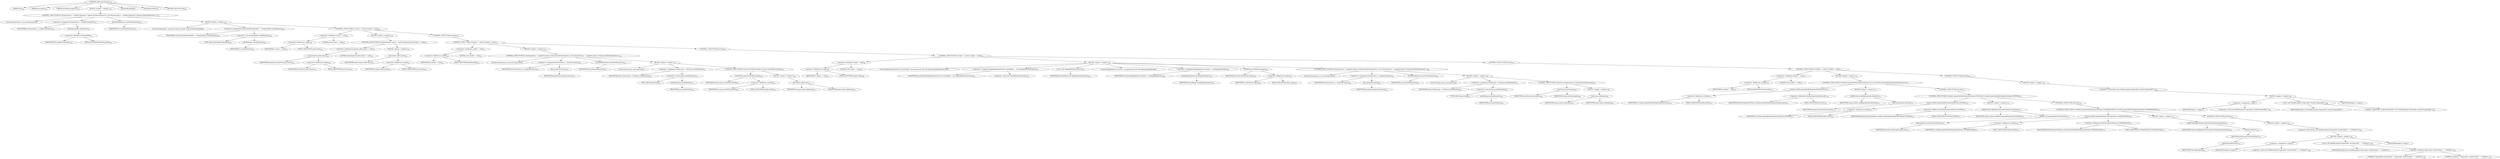digraph "addPropertyNames" {  
"755" [label = <(METHOD,addPropertyNames)<SUB>345</SUB>> ]
"95" [label = <(PARAM,this)<SUB>345</SUB>> ]
"756" [label = <(PARAM,Set names)<SUB>345</SUB>> ]
"757" [label = <(PARAM,Hashtable properties)<SUB>345</SUB>> ]
"758" [label = <(BLOCK,&lt;empty&gt;,&lt;empty&gt;)<SUB>345</SUB>> ]
"759" [label = <(CONTROL_STRUCTURE,for (Enumeration e = ptyRefs.elements(); Some(e.hasMoreElements()); ),for (Enumeration e = ptyRefs.elements(); Some(e.hasMoreElements()); ))<SUB>347</SUB>> ]
"760" [label = <(LOCAL,Enumeration e: java.util.Enumeration)> ]
"761" [label = <(&lt;operator&gt;.assignment,Enumeration e = ptyRefs.elements())<SUB>347</SUB>> ]
"762" [label = <(IDENTIFIER,e,Enumeration e = ptyRefs.elements())<SUB>347</SUB>> ]
"763" [label = <(elements,ptyRefs.elements())<SUB>347</SUB>> ]
"764" [label = <(&lt;operator&gt;.fieldAccess,this.ptyRefs)<SUB>347</SUB>> ]
"765" [label = <(IDENTIFIER,this,ptyRefs.elements())<SUB>347</SUB>> ]
"766" [label = <(FIELD_IDENTIFIER,ptyRefs,ptyRefs)<SUB>347</SUB>> ]
"767" [label = <(hasMoreElements,e.hasMoreElements())<SUB>347</SUB>> ]
"768" [label = <(IDENTIFIER,e,e.hasMoreElements())<SUB>347</SUB>> ]
"769" [label = <(BLOCK,&lt;empty&gt;,&lt;empty&gt;)<SUB>347</SUB>> ]
"770" [label = <(LOCAL,PropertyRef r: org.apache.tools.ant.types.PropertySet$PropertyRef)> ]
"771" [label = <(&lt;operator&gt;.assignment,PropertySet$PropertyRef r = (PropertyRef) e.nextElement())<SUB>348</SUB>> ]
"772" [label = <(IDENTIFIER,r,PropertySet$PropertyRef r = (PropertyRef) e.nextElement())<SUB>348</SUB>> ]
"773" [label = <(&lt;operator&gt;.cast,(PropertyRef) e.nextElement())<SUB>348</SUB>> ]
"774" [label = <(TYPE_REF,PropertyRef,PropertyRef)<SUB>348</SUB>> ]
"775" [label = <(nextElement,e.nextElement())<SUB>348</SUB>> ]
"776" [label = <(IDENTIFIER,e,e.nextElement())<SUB>348</SUB>> ]
"777" [label = <(CONTROL_STRUCTURE,if (r.name != null),if (r.name != null))<SUB>349</SUB>> ]
"778" [label = <(&lt;operator&gt;.notEquals,r.name != null)<SUB>349</SUB>> ]
"779" [label = <(&lt;operator&gt;.fieldAccess,r.name)<SUB>349</SUB>> ]
"780" [label = <(IDENTIFIER,r,r.name != null)<SUB>349</SUB>> ]
"781" [label = <(FIELD_IDENTIFIER,name,name)<SUB>349</SUB>> ]
"782" [label = <(LITERAL,null,r.name != null)<SUB>349</SUB>> ]
"783" [label = <(BLOCK,&lt;empty&gt;,&lt;empty&gt;)<SUB>349</SUB>> ]
"784" [label = <(CONTROL_STRUCTURE,if (properties.get(r.name) != null),if (properties.get(r.name) != null))<SUB>350</SUB>> ]
"785" [label = <(&lt;operator&gt;.notEquals,properties.get(r.name) != null)<SUB>350</SUB>> ]
"786" [label = <(get,properties.get(r.name))<SUB>350</SUB>> ]
"787" [label = <(IDENTIFIER,properties,properties.get(r.name))<SUB>350</SUB>> ]
"788" [label = <(&lt;operator&gt;.fieldAccess,r.name)<SUB>350</SUB>> ]
"789" [label = <(IDENTIFIER,r,properties.get(r.name))<SUB>350</SUB>> ]
"790" [label = <(FIELD_IDENTIFIER,name,name)<SUB>350</SUB>> ]
"791" [label = <(LITERAL,null,properties.get(r.name) != null)<SUB>350</SUB>> ]
"792" [label = <(BLOCK,&lt;empty&gt;,&lt;empty&gt;)<SUB>350</SUB>> ]
"793" [label = <(add,names.add(r.name))<SUB>351</SUB>> ]
"794" [label = <(IDENTIFIER,names,names.add(r.name))<SUB>351</SUB>> ]
"795" [label = <(&lt;operator&gt;.fieldAccess,r.name)<SUB>351</SUB>> ]
"796" [label = <(IDENTIFIER,r,names.add(r.name))<SUB>351</SUB>> ]
"797" [label = <(FIELD_IDENTIFIER,name,name)<SUB>351</SUB>> ]
"798" [label = <(CONTROL_STRUCTURE,else,else)<SUB>353</SUB>> ]
"799" [label = <(CONTROL_STRUCTURE,if (r.prefix != null),if (r.prefix != null))<SUB>353</SUB>> ]
"800" [label = <(&lt;operator&gt;.notEquals,r.prefix != null)<SUB>353</SUB>> ]
"801" [label = <(&lt;operator&gt;.fieldAccess,r.prefix)<SUB>353</SUB>> ]
"802" [label = <(IDENTIFIER,r,r.prefix != null)<SUB>353</SUB>> ]
"803" [label = <(FIELD_IDENTIFIER,prefix,prefix)<SUB>353</SUB>> ]
"804" [label = <(LITERAL,null,r.prefix != null)<SUB>353</SUB>> ]
"805" [label = <(BLOCK,&lt;empty&gt;,&lt;empty&gt;)<SUB>353</SUB>> ]
"806" [label = <(CONTROL_STRUCTURE,for (Enumeration p = properties.keys(); Some(p.hasMoreElements()); ),for (Enumeration p = properties.keys(); Some(p.hasMoreElements()); ))<SUB>354</SUB>> ]
"807" [label = <(LOCAL,Enumeration p: java.util.Enumeration)> ]
"808" [label = <(&lt;operator&gt;.assignment,Enumeration p = properties.keys())<SUB>354</SUB>> ]
"809" [label = <(IDENTIFIER,p,Enumeration p = properties.keys())<SUB>354</SUB>> ]
"810" [label = <(keys,properties.keys())<SUB>354</SUB>> ]
"811" [label = <(IDENTIFIER,properties,properties.keys())<SUB>354</SUB>> ]
"812" [label = <(hasMoreElements,p.hasMoreElements())<SUB>354</SUB>> ]
"813" [label = <(IDENTIFIER,p,p.hasMoreElements())<SUB>354</SUB>> ]
"814" [label = <(BLOCK,&lt;empty&gt;,&lt;empty&gt;)<SUB>354</SUB>> ]
"815" [label = <(LOCAL,String name: java.lang.String)> ]
"816" [label = <(&lt;operator&gt;.assignment,String name = (String) p.nextElement())<SUB>355</SUB>> ]
"817" [label = <(IDENTIFIER,name,String name = (String) p.nextElement())<SUB>355</SUB>> ]
"818" [label = <(&lt;operator&gt;.cast,(String) p.nextElement())<SUB>355</SUB>> ]
"819" [label = <(TYPE_REF,String,String)<SUB>355</SUB>> ]
"820" [label = <(nextElement,p.nextElement())<SUB>355</SUB>> ]
"821" [label = <(IDENTIFIER,p,p.nextElement())<SUB>355</SUB>> ]
"822" [label = <(CONTROL_STRUCTURE,if (name.startsWith(r.prefix)),if (name.startsWith(r.prefix)))<SUB>356</SUB>> ]
"823" [label = <(startsWith,name.startsWith(r.prefix))<SUB>356</SUB>> ]
"824" [label = <(IDENTIFIER,name,name.startsWith(r.prefix))<SUB>356</SUB>> ]
"825" [label = <(&lt;operator&gt;.fieldAccess,r.prefix)<SUB>356</SUB>> ]
"826" [label = <(IDENTIFIER,r,name.startsWith(r.prefix))<SUB>356</SUB>> ]
"827" [label = <(FIELD_IDENTIFIER,prefix,prefix)<SUB>356</SUB>> ]
"828" [label = <(BLOCK,&lt;empty&gt;,&lt;empty&gt;)<SUB>356</SUB>> ]
"829" [label = <(add,names.add(name))<SUB>357</SUB>> ]
"830" [label = <(IDENTIFIER,names,names.add(name))<SUB>357</SUB>> ]
"831" [label = <(IDENTIFIER,name,names.add(name))<SUB>357</SUB>> ]
"832" [label = <(CONTROL_STRUCTURE,else,else)<SUB>360</SUB>> ]
"833" [label = <(CONTROL_STRUCTURE,if (r.regex != null),if (r.regex != null))<SUB>360</SUB>> ]
"834" [label = <(&lt;operator&gt;.notEquals,r.regex != null)<SUB>360</SUB>> ]
"835" [label = <(&lt;operator&gt;.fieldAccess,r.regex)<SUB>360</SUB>> ]
"836" [label = <(IDENTIFIER,r,r.regex != null)<SUB>360</SUB>> ]
"837" [label = <(FIELD_IDENTIFIER,regex,regex)<SUB>360</SUB>> ]
"838" [label = <(LITERAL,null,r.regex != null)<SUB>360</SUB>> ]
"839" [label = <(BLOCK,&lt;empty&gt;,&lt;empty&gt;)<SUB>360</SUB>> ]
"93" [label = <(LOCAL,RegexpMatcherFactory matchMaker: org.apache.tools.ant.util.regexp.RegexpMatcherFactory)> ]
"840" [label = <(&lt;operator&gt;.assignment,RegexpMatcherFactory matchMaker = new RegexpMatcherFactory())<SUB>361</SUB>> ]
"841" [label = <(IDENTIFIER,matchMaker,RegexpMatcherFactory matchMaker = new RegexpMatcherFactory())<SUB>361</SUB>> ]
"842" [label = <(&lt;operator&gt;.alloc,new RegexpMatcherFactory())<SUB>361</SUB>> ]
"843" [label = <(&lt;init&gt;,new RegexpMatcherFactory())<SUB>361</SUB>> ]
"92" [label = <(IDENTIFIER,matchMaker,new RegexpMatcherFactory())<SUB>361</SUB>> ]
"844" [label = <(LOCAL,RegexpMatcher matcher: org.apache.tools.ant.util.regexp.RegexpMatcher)> ]
"845" [label = <(&lt;operator&gt;.assignment,RegexpMatcher matcher = newRegexpMatcher())<SUB>362</SUB>> ]
"846" [label = <(IDENTIFIER,matcher,RegexpMatcher matcher = newRegexpMatcher())<SUB>362</SUB>> ]
"847" [label = <(newRegexpMatcher,newRegexpMatcher())<SUB>362</SUB>> ]
"848" [label = <(IDENTIFIER,matchMaker,newRegexpMatcher())<SUB>362</SUB>> ]
"849" [label = <(setPattern,setPattern(r.regex))<SUB>363</SUB>> ]
"850" [label = <(IDENTIFIER,matcher,setPattern(r.regex))<SUB>363</SUB>> ]
"851" [label = <(&lt;operator&gt;.fieldAccess,r.regex)<SUB>363</SUB>> ]
"852" [label = <(IDENTIFIER,r,setPattern(r.regex))<SUB>363</SUB>> ]
"853" [label = <(FIELD_IDENTIFIER,regex,regex)<SUB>363</SUB>> ]
"854" [label = <(CONTROL_STRUCTURE,for (Enumeration p = properties.keys(); Some(p.hasMoreElements()); ),for (Enumeration p = properties.keys(); Some(p.hasMoreElements()); ))<SUB>364</SUB>> ]
"855" [label = <(LOCAL,Enumeration p: java.util.Enumeration)> ]
"856" [label = <(&lt;operator&gt;.assignment,Enumeration p = properties.keys())<SUB>364</SUB>> ]
"857" [label = <(IDENTIFIER,p,Enumeration p = properties.keys())<SUB>364</SUB>> ]
"858" [label = <(keys,properties.keys())<SUB>364</SUB>> ]
"859" [label = <(IDENTIFIER,properties,properties.keys())<SUB>364</SUB>> ]
"860" [label = <(hasMoreElements,p.hasMoreElements())<SUB>364</SUB>> ]
"861" [label = <(IDENTIFIER,p,p.hasMoreElements())<SUB>364</SUB>> ]
"862" [label = <(BLOCK,&lt;empty&gt;,&lt;empty&gt;)<SUB>364</SUB>> ]
"863" [label = <(LOCAL,String name: java.lang.String)> ]
"864" [label = <(&lt;operator&gt;.assignment,String name = (String) p.nextElement())<SUB>365</SUB>> ]
"865" [label = <(IDENTIFIER,name,String name = (String) p.nextElement())<SUB>365</SUB>> ]
"866" [label = <(&lt;operator&gt;.cast,(String) p.nextElement())<SUB>365</SUB>> ]
"867" [label = <(TYPE_REF,String,String)<SUB>365</SUB>> ]
"868" [label = <(nextElement,p.nextElement())<SUB>365</SUB>> ]
"869" [label = <(IDENTIFIER,p,p.nextElement())<SUB>365</SUB>> ]
"870" [label = <(CONTROL_STRUCTURE,if (matcher.matches(name)),if (matcher.matches(name)))<SUB>366</SUB>> ]
"871" [label = <(matches,matches(name))<SUB>366</SUB>> ]
"872" [label = <(IDENTIFIER,matcher,matches(name))<SUB>366</SUB>> ]
"873" [label = <(IDENTIFIER,name,matches(name))<SUB>366</SUB>> ]
"874" [label = <(BLOCK,&lt;empty&gt;,&lt;empty&gt;)<SUB>366</SUB>> ]
"875" [label = <(add,names.add(name))<SUB>367</SUB>> ]
"876" [label = <(IDENTIFIER,names,names.add(name))<SUB>367</SUB>> ]
"877" [label = <(IDENTIFIER,name,names.add(name))<SUB>367</SUB>> ]
"878" [label = <(CONTROL_STRUCTURE,else,else)<SUB>370</SUB>> ]
"879" [label = <(CONTROL_STRUCTURE,if (r.builtin != null),if (r.builtin != null))<SUB>370</SUB>> ]
"880" [label = <(&lt;operator&gt;.notEquals,r.builtin != null)<SUB>370</SUB>> ]
"881" [label = <(&lt;operator&gt;.fieldAccess,r.builtin)<SUB>370</SUB>> ]
"882" [label = <(IDENTIFIER,r,r.builtin != null)<SUB>370</SUB>> ]
"883" [label = <(FIELD_IDENTIFIER,builtin,builtin)<SUB>370</SUB>> ]
"884" [label = <(LITERAL,null,r.builtin != null)<SUB>370</SUB>> ]
"885" [label = <(BLOCK,&lt;empty&gt;,&lt;empty&gt;)<SUB>370</SUB>> ]
"886" [label = <(CONTROL_STRUCTURE,if (r.builtin.equals(BuiltinPropertySetName.ALL)),if (r.builtin.equals(BuiltinPropertySetName.ALL)))<SUB>372</SUB>> ]
"887" [label = <(equals,r.builtin.equals(BuiltinPropertySetName.ALL))<SUB>372</SUB>> ]
"888" [label = <(&lt;operator&gt;.fieldAccess,r.builtin)<SUB>372</SUB>> ]
"889" [label = <(IDENTIFIER,r,r.builtin.equals(BuiltinPropertySetName.ALL))<SUB>372</SUB>> ]
"890" [label = <(FIELD_IDENTIFIER,builtin,builtin)<SUB>372</SUB>> ]
"891" [label = <(&lt;operator&gt;.fieldAccess,BuiltinPropertySetName.ALL)<SUB>372</SUB>> ]
"892" [label = <(IDENTIFIER,BuiltinPropertySetName,r.builtin.equals(BuiltinPropertySetName.ALL))<SUB>372</SUB>> ]
"893" [label = <(FIELD_IDENTIFIER,ALL,ALL)<SUB>372</SUB>> ]
"894" [label = <(BLOCK,&lt;empty&gt;,&lt;empty&gt;)<SUB>372</SUB>> ]
"895" [label = <(addAll,names.addAll(properties.keySet()))<SUB>373</SUB>> ]
"896" [label = <(IDENTIFIER,names,names.addAll(properties.keySet()))<SUB>373</SUB>> ]
"897" [label = <(keySet,properties.keySet())<SUB>373</SUB>> ]
"898" [label = <(IDENTIFIER,properties,properties.keySet())<SUB>373</SUB>> ]
"899" [label = <(CONTROL_STRUCTURE,else,else)<SUB>374</SUB>> ]
"900" [label = <(CONTROL_STRUCTURE,if (r.builtin.equals(BuiltinPropertySetName.SYSTEM)),if (r.builtin.equals(BuiltinPropertySetName.SYSTEM)))<SUB>374</SUB>> ]
"901" [label = <(equals,r.builtin.equals(BuiltinPropertySetName.SYSTEM))<SUB>374</SUB>> ]
"902" [label = <(&lt;operator&gt;.fieldAccess,r.builtin)<SUB>374</SUB>> ]
"903" [label = <(IDENTIFIER,r,r.builtin.equals(BuiltinPropertySetName.SYSTEM))<SUB>374</SUB>> ]
"904" [label = <(FIELD_IDENTIFIER,builtin,builtin)<SUB>374</SUB>> ]
"905" [label = <(&lt;operator&gt;.fieldAccess,BuiltinPropertySetName.SYSTEM)<SUB>374</SUB>> ]
"906" [label = <(IDENTIFIER,BuiltinPropertySetName,r.builtin.equals(BuiltinPropertySetName.SYSTEM))<SUB>374</SUB>> ]
"907" [label = <(FIELD_IDENTIFIER,SYSTEM,SYSTEM)<SUB>374</SUB>> ]
"908" [label = <(BLOCK,&lt;empty&gt;,&lt;empty&gt;)<SUB>374</SUB>> ]
"909" [label = <(addAll,names.addAll(System.getProperties().keySet()))<SUB>375</SUB>> ]
"910" [label = <(IDENTIFIER,names,names.addAll(System.getProperties().keySet()))<SUB>375</SUB>> ]
"911" [label = <(keySet,System.getProperties().keySet())<SUB>375</SUB>> ]
"912" [label = <(getProperties,System.getProperties())<SUB>375</SUB>> ]
"913" [label = <(IDENTIFIER,System,System.getProperties())<SUB>375</SUB>> ]
"914" [label = <(CONTROL_STRUCTURE,else,else)<SUB>376</SUB>> ]
"915" [label = <(CONTROL_STRUCTURE,if (r.builtin.equals(BuiltinPropertySetName.COMMANDLINE)),if (r.builtin.equals(BuiltinPropertySetName.COMMANDLINE)))<SUB>376</SUB>> ]
"916" [label = <(equals,r.builtin.equals(BuiltinPropertySetName.COMMANDLINE))<SUB>376</SUB>> ]
"917" [label = <(&lt;operator&gt;.fieldAccess,r.builtin)<SUB>376</SUB>> ]
"918" [label = <(IDENTIFIER,r,r.builtin.equals(BuiltinPropertySetName.COMMANDLINE))<SUB>376</SUB>> ]
"919" [label = <(FIELD_IDENTIFIER,builtin,builtin)<SUB>376</SUB>> ]
"920" [label = <(&lt;operator&gt;.fieldAccess,BuiltinPropertySetName.COMMANDLINE)<SUB>376</SUB>> ]
"921" [label = <(IDENTIFIER,BuiltinPropertySetName,r.builtin.equals(BuiltinPropertySetName.COMMANDLINE))<SUB>376</SUB>> ]
"922" [label = <(FIELD_IDENTIFIER,COMMANDLINE,COMMANDLINE)<SUB>377</SUB>> ]
"923" [label = <(BLOCK,&lt;empty&gt;,&lt;empty&gt;)<SUB>377</SUB>> ]
"924" [label = <(addAll,addAll(getProject().getUserProperties().keySet()))<SUB>378</SUB>> ]
"925" [label = <(IDENTIFIER,names,addAll(getProject().getUserProperties().keySet()))<SUB>378</SUB>> ]
"926" [label = <(keySet,keySet())<SUB>378</SUB>> ]
"927" [label = <(getUserProperties,getUserProperties())<SUB>378</SUB>> ]
"928" [label = <(getProject,getProject())<SUB>378</SUB>> ]
"94" [label = <(IDENTIFIER,this,getProject())<SUB>378</SUB>> ]
"929" [label = <(CONTROL_STRUCTURE,else,else)<SUB>379</SUB>> ]
"930" [label = <(BLOCK,&lt;empty&gt;,&lt;empty&gt;)<SUB>379</SUB>> ]
"931" [label = <(&lt;operator&gt;.throw,throw new BuildException(&quot;Impossible: Invalid builtin &quot; + &quot;attribute!&quot;);)<SUB>380</SUB>> ]
"932" [label = <(BLOCK,&lt;empty&gt;,&lt;empty&gt;)<SUB>380</SUB>> ]
"933" [label = <(&lt;operator&gt;.assignment,&lt;empty&gt;)> ]
"934" [label = <(IDENTIFIER,$obj16,&lt;empty&gt;)> ]
"935" [label = <(&lt;operator&gt;.alloc,new BuildException(&quot;Impossible: Invalid builtin &quot; + &quot;attribute!&quot;))<SUB>380</SUB>> ]
"936" [label = <(&lt;init&gt;,new BuildException(&quot;Impossible: Invalid builtin &quot; + &quot;attribute!&quot;))<SUB>380</SUB>> ]
"937" [label = <(IDENTIFIER,$obj16,new BuildException(&quot;Impossible: Invalid builtin &quot; + &quot;attribute!&quot;))> ]
"938" [label = <(&lt;operator&gt;.addition,&quot;Impossible: Invalid builtin &quot; + &quot;attribute!&quot;)<SUB>380</SUB>> ]
"939" [label = <(LITERAL,&quot;Impossible: Invalid builtin &quot;,&quot;Impossible: Invalid builtin &quot; + &quot;attribute!&quot;)<SUB>380</SUB>> ]
"940" [label = <(LITERAL,&quot;attribute!&quot;,&quot;Impossible: Invalid builtin &quot; + &quot;attribute!&quot;)<SUB>381</SUB>> ]
"941" [label = <(IDENTIFIER,$obj16,&lt;empty&gt;)> ]
"942" [label = <(CONTROL_STRUCTURE,else,else)<SUB>383</SUB>> ]
"943" [label = <(BLOCK,&lt;empty&gt;,&lt;empty&gt;)<SUB>383</SUB>> ]
"944" [label = <(&lt;operator&gt;.throw,throw new BuildException(&quot;Impossible: Invalid PropertyRef!&quot;);)<SUB>384</SUB>> ]
"945" [label = <(BLOCK,&lt;empty&gt;,&lt;empty&gt;)<SUB>384</SUB>> ]
"946" [label = <(&lt;operator&gt;.assignment,&lt;empty&gt;)> ]
"947" [label = <(IDENTIFIER,$obj17,&lt;empty&gt;)> ]
"948" [label = <(&lt;operator&gt;.alloc,new BuildException(&quot;Impossible: Invalid PropertyRef!&quot;))<SUB>384</SUB>> ]
"949" [label = <(&lt;init&gt;,new BuildException(&quot;Impossible: Invalid PropertyRef!&quot;))<SUB>384</SUB>> ]
"950" [label = <(IDENTIFIER,$obj17,new BuildException(&quot;Impossible: Invalid PropertyRef!&quot;))> ]
"951" [label = <(LITERAL,&quot;Impossible: Invalid PropertyRef!&quot;,new BuildException(&quot;Impossible: Invalid PropertyRef!&quot;))<SUB>384</SUB>> ]
"952" [label = <(IDENTIFIER,$obj17,&lt;empty&gt;)> ]
"953" [label = <(MODIFIER,PRIVATE)> ]
"954" [label = <(MODIFIER,VIRTUAL)> ]
"955" [label = <(METHOD_RETURN,void)<SUB>345</SUB>> ]
  "755" -> "95" 
  "755" -> "756" 
  "755" -> "757" 
  "755" -> "758" 
  "755" -> "953" 
  "755" -> "954" 
  "755" -> "955" 
  "758" -> "759" 
  "759" -> "760" 
  "759" -> "761" 
  "759" -> "767" 
  "759" -> "769" 
  "761" -> "762" 
  "761" -> "763" 
  "763" -> "764" 
  "764" -> "765" 
  "764" -> "766" 
  "767" -> "768" 
  "769" -> "770" 
  "769" -> "771" 
  "769" -> "777" 
  "771" -> "772" 
  "771" -> "773" 
  "773" -> "774" 
  "773" -> "775" 
  "775" -> "776" 
  "777" -> "778" 
  "777" -> "783" 
  "777" -> "798" 
  "778" -> "779" 
  "778" -> "782" 
  "779" -> "780" 
  "779" -> "781" 
  "783" -> "784" 
  "784" -> "785" 
  "784" -> "792" 
  "785" -> "786" 
  "785" -> "791" 
  "786" -> "787" 
  "786" -> "788" 
  "788" -> "789" 
  "788" -> "790" 
  "792" -> "793" 
  "793" -> "794" 
  "793" -> "795" 
  "795" -> "796" 
  "795" -> "797" 
  "798" -> "799" 
  "799" -> "800" 
  "799" -> "805" 
  "799" -> "832" 
  "800" -> "801" 
  "800" -> "804" 
  "801" -> "802" 
  "801" -> "803" 
  "805" -> "806" 
  "806" -> "807" 
  "806" -> "808" 
  "806" -> "812" 
  "806" -> "814" 
  "808" -> "809" 
  "808" -> "810" 
  "810" -> "811" 
  "812" -> "813" 
  "814" -> "815" 
  "814" -> "816" 
  "814" -> "822" 
  "816" -> "817" 
  "816" -> "818" 
  "818" -> "819" 
  "818" -> "820" 
  "820" -> "821" 
  "822" -> "823" 
  "822" -> "828" 
  "823" -> "824" 
  "823" -> "825" 
  "825" -> "826" 
  "825" -> "827" 
  "828" -> "829" 
  "829" -> "830" 
  "829" -> "831" 
  "832" -> "833" 
  "833" -> "834" 
  "833" -> "839" 
  "833" -> "878" 
  "834" -> "835" 
  "834" -> "838" 
  "835" -> "836" 
  "835" -> "837" 
  "839" -> "93" 
  "839" -> "840" 
  "839" -> "843" 
  "839" -> "844" 
  "839" -> "845" 
  "839" -> "849" 
  "839" -> "854" 
  "840" -> "841" 
  "840" -> "842" 
  "843" -> "92" 
  "845" -> "846" 
  "845" -> "847" 
  "847" -> "848" 
  "849" -> "850" 
  "849" -> "851" 
  "851" -> "852" 
  "851" -> "853" 
  "854" -> "855" 
  "854" -> "856" 
  "854" -> "860" 
  "854" -> "862" 
  "856" -> "857" 
  "856" -> "858" 
  "858" -> "859" 
  "860" -> "861" 
  "862" -> "863" 
  "862" -> "864" 
  "862" -> "870" 
  "864" -> "865" 
  "864" -> "866" 
  "866" -> "867" 
  "866" -> "868" 
  "868" -> "869" 
  "870" -> "871" 
  "870" -> "874" 
  "871" -> "872" 
  "871" -> "873" 
  "874" -> "875" 
  "875" -> "876" 
  "875" -> "877" 
  "878" -> "879" 
  "879" -> "880" 
  "879" -> "885" 
  "879" -> "942" 
  "880" -> "881" 
  "880" -> "884" 
  "881" -> "882" 
  "881" -> "883" 
  "885" -> "886" 
  "886" -> "887" 
  "886" -> "894" 
  "886" -> "899" 
  "887" -> "888" 
  "887" -> "891" 
  "888" -> "889" 
  "888" -> "890" 
  "891" -> "892" 
  "891" -> "893" 
  "894" -> "895" 
  "895" -> "896" 
  "895" -> "897" 
  "897" -> "898" 
  "899" -> "900" 
  "900" -> "901" 
  "900" -> "908" 
  "900" -> "914" 
  "901" -> "902" 
  "901" -> "905" 
  "902" -> "903" 
  "902" -> "904" 
  "905" -> "906" 
  "905" -> "907" 
  "908" -> "909" 
  "909" -> "910" 
  "909" -> "911" 
  "911" -> "912" 
  "912" -> "913" 
  "914" -> "915" 
  "915" -> "916" 
  "915" -> "923" 
  "915" -> "929" 
  "916" -> "917" 
  "916" -> "920" 
  "917" -> "918" 
  "917" -> "919" 
  "920" -> "921" 
  "920" -> "922" 
  "923" -> "924" 
  "924" -> "925" 
  "924" -> "926" 
  "926" -> "927" 
  "927" -> "928" 
  "928" -> "94" 
  "929" -> "930" 
  "930" -> "931" 
  "931" -> "932" 
  "932" -> "933" 
  "932" -> "936" 
  "932" -> "941" 
  "933" -> "934" 
  "933" -> "935" 
  "936" -> "937" 
  "936" -> "938" 
  "938" -> "939" 
  "938" -> "940" 
  "942" -> "943" 
  "943" -> "944" 
  "944" -> "945" 
  "945" -> "946" 
  "945" -> "949" 
  "945" -> "952" 
  "946" -> "947" 
  "946" -> "948" 
  "949" -> "950" 
  "949" -> "951" 
}

